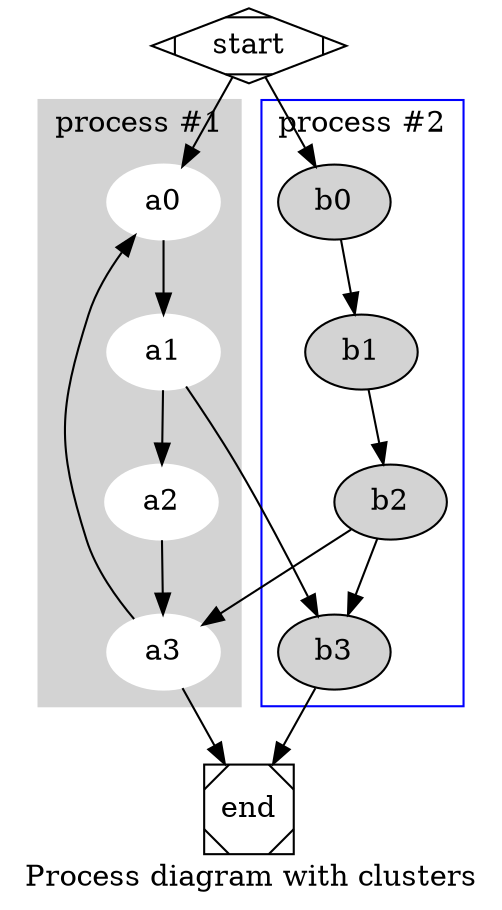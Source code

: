 /*
* 点的参数
        shape
            record     由横的和竖的矩形组成的图形
	    Mrecord    角是圆的，看例题
	    polygon    多边形
	    plaintext
	    box
	    Mdiamond
	    Msquare
	rankdir       默认时图中的线是从上到下的，值：LR，RL，TB(默认)，BT   
	sides 设置边数
	peripheries 设置多边形的外框的层数
	regular = true可以让多边形是一个规则的多边形
	orientation=15 可以让你的多边形旋转一个角度 如15度
	color
	style
	skew 值-1.0～1.0能让多边形斜切一个角度
	label
	distortion 让图形产生透视效果
	
	decorate      决定每条线的label与所属线的连接值：true,false
	labelfontcolor决定headlabel和taillabel的颜色
	fontcolor     决定label颜色
	headlabel     起始点标签
	taillabel     终点标签
	label         标签
	rank       当图中时间表之类的东西时，我们会需要点能排在一行（列），这时要用到rank，用花括号把rank=same然后把需要并排的点一次输入          

	width   宽
	height  高
	nodesep


	画一个子图 subgraph 

	
* 
*
****/
/*
设立一条边时，我们可以制定这条边从起点的那个位置射出和从哪个位置结束。控制符有
"n", "ne","e", "se", "s", "sw", "w" 和"nw"，具体效果见下：
n是北；s是南；w是西；e是东

也可以在record/Mrecord中给点定义一些port，因为record类型中都是一个个格子

*/
/*
Cluster

    This small example illustrates dot's feature to draw nodes and edges in clusters or separate rectangular layout regions. Clusters are encoded as subgraphs whose names have the prefix 'cluster'. The color attribute of a cluster is interpreted as its outline color or its background color if its style is 'filled'. Mdiamond and Msquare are modified symbols for data flow diagrams. 

*/
digraph G{              /* digraph为有向图，graph为无向图 */
	label = "Process diagram with clusters"
	subgraph cluster0{
		node[style=filled, color=white];
		style = filled;
		color = lightgrey;
		a0 -> a1 -> a2 -> a3;
		label = "process #1";		
	}

	subgraph cluster1{
		node[style=filled, ];
		b0 -> b1 -> b2 -> b3;
		label = "process #2";
		color = blue;
	}
	start -> a0;
	start -> b0;
	a1 -> b3;
	b2 -> a3;
	a3 -> a0;
	a3 -> end;
	b3 -> end;

	start[shape=Mdiamond];
	end[shape=Msquare];
	
}
